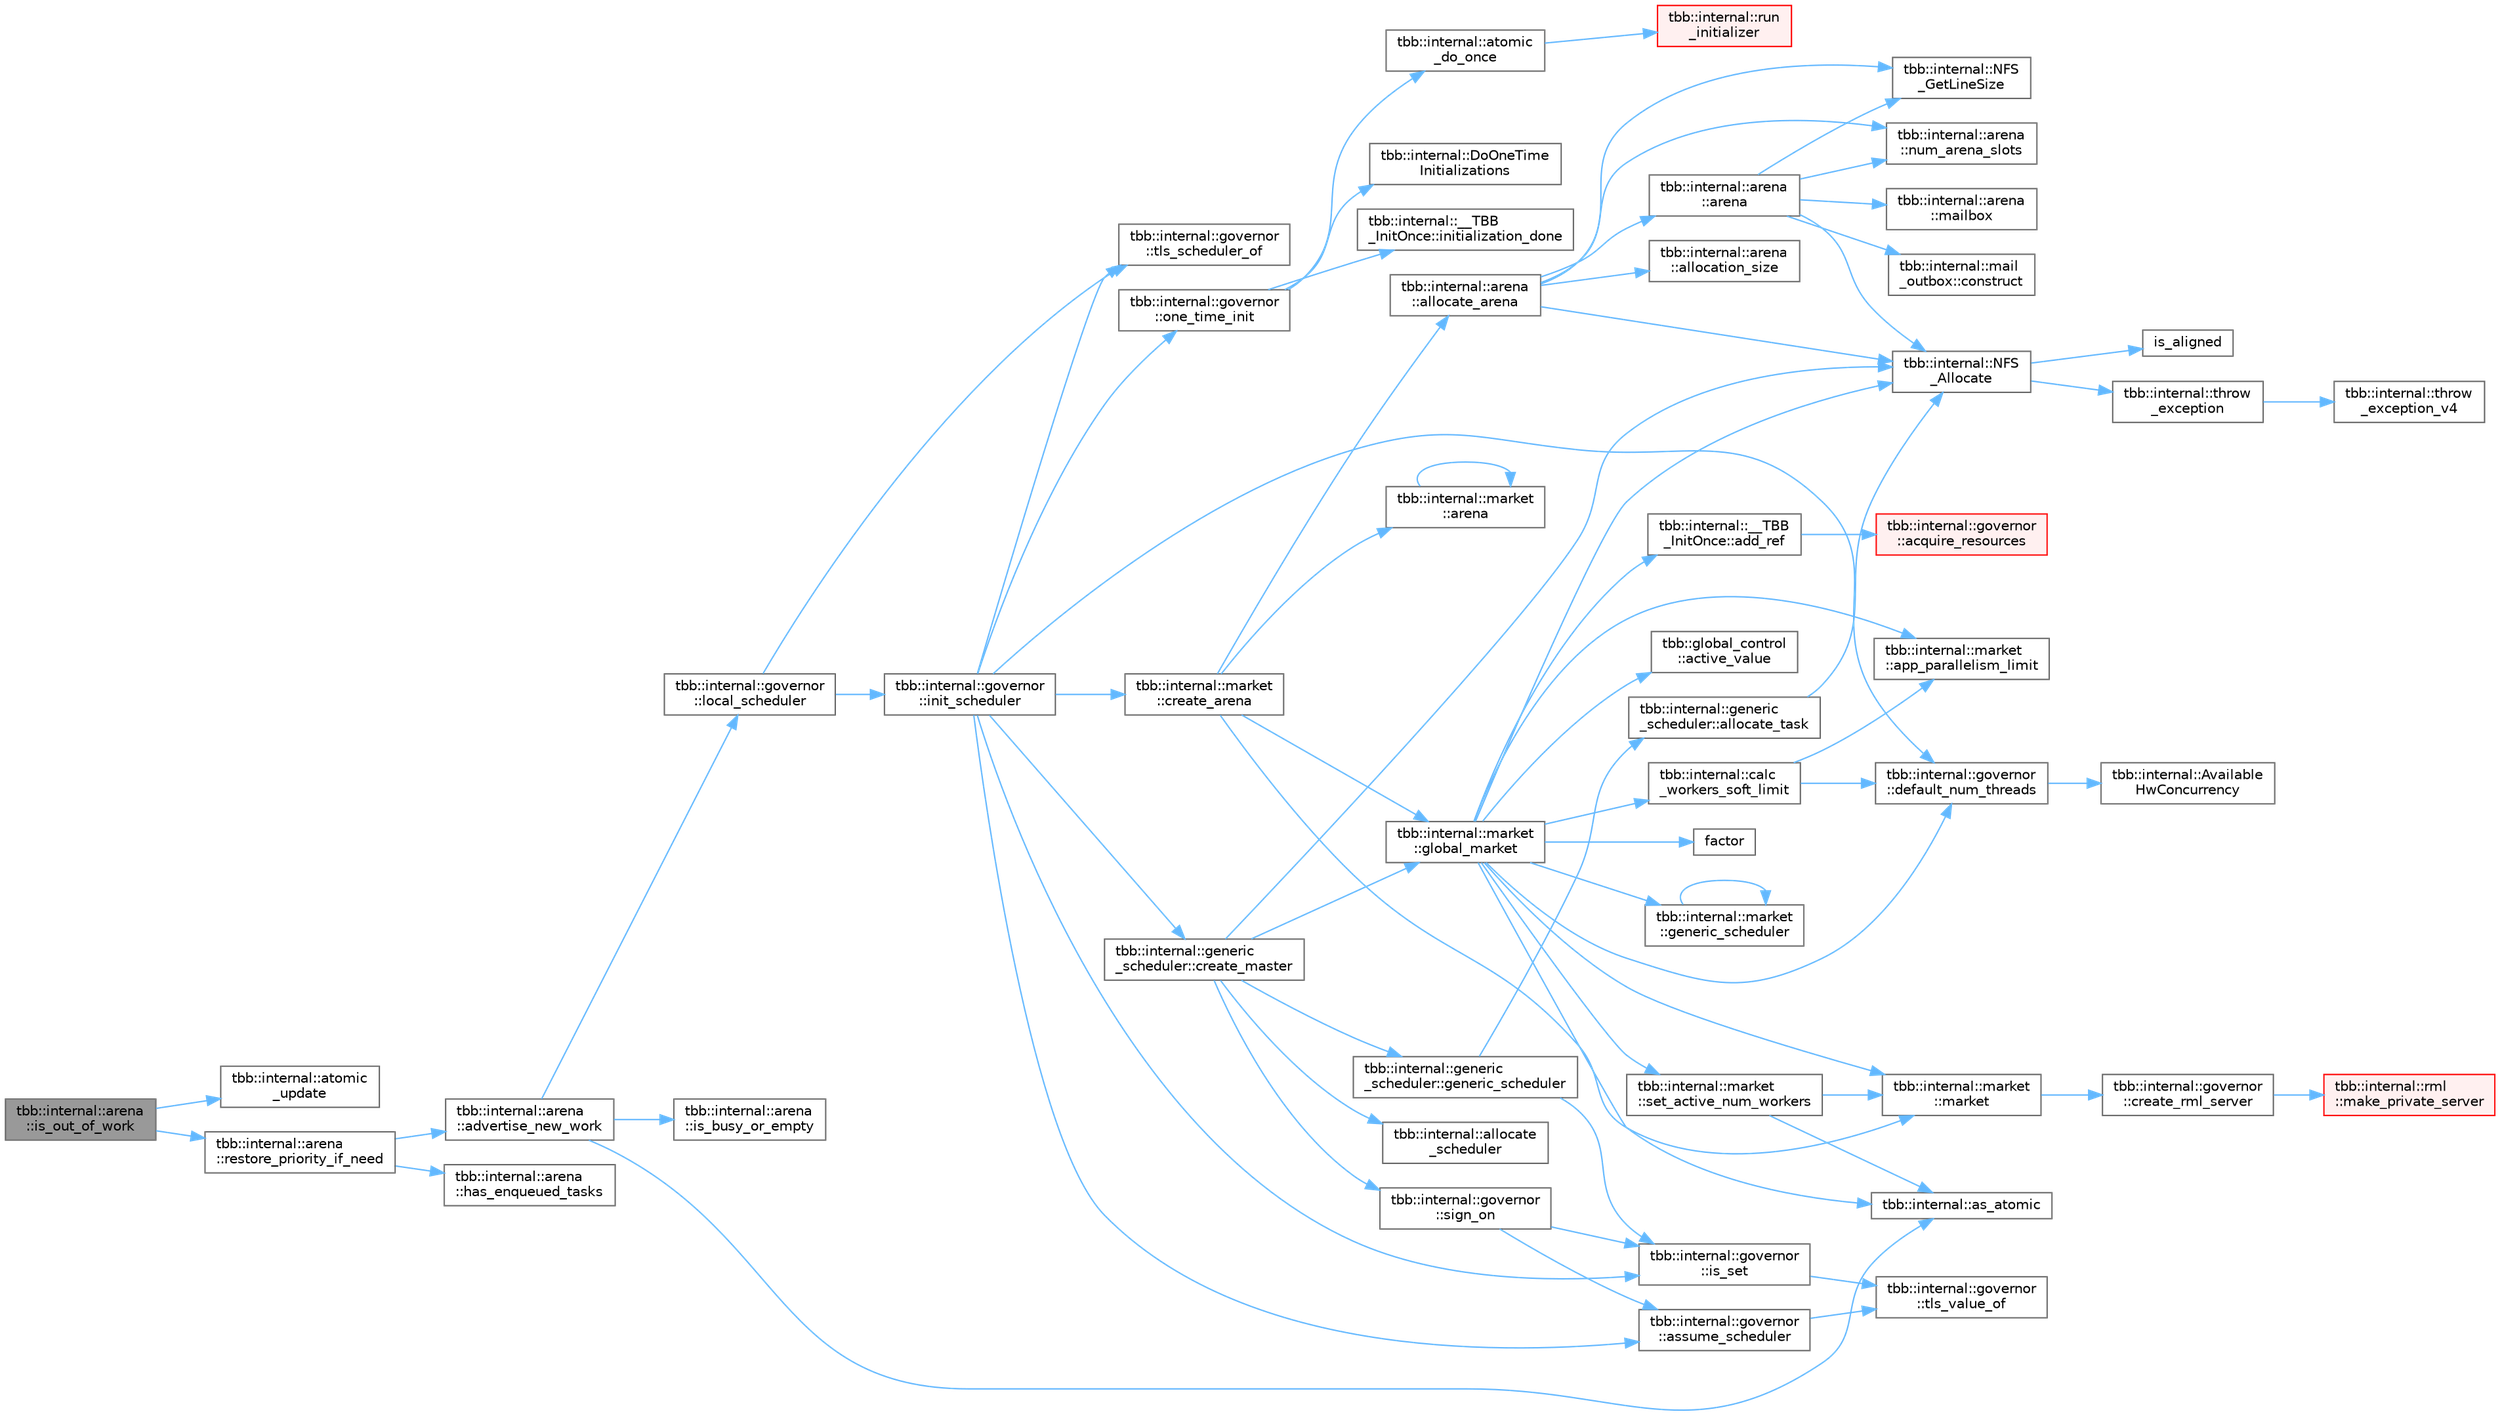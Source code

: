 digraph "tbb::internal::arena::is_out_of_work"
{
 // LATEX_PDF_SIZE
  bgcolor="transparent";
  edge [fontname=Helvetica,fontsize=10,labelfontname=Helvetica,labelfontsize=10];
  node [fontname=Helvetica,fontsize=10,shape=box,height=0.2,width=0.4];
  rankdir="LR";
  Node1 [id="Node000001",label="tbb::internal::arena\l::is_out_of_work",height=0.2,width=0.4,color="gray40", fillcolor="grey60", style="filled", fontcolor="black",tooltip="Check if there is job anywhere in arena."];
  Node1 -> Node2 [id="edge1_Node000001_Node000002",color="steelblue1",style="solid",tooltip=" "];
  Node2 [id="Node000002",label="tbb::internal::atomic\l_update",height=0.2,width=0.4,color="grey40", fillcolor="white", style="filled",URL="$namespacetbb_1_1internal.html#a604bbed40c519a2d6b3fffb3cd68d197",tooltip="Atomically replaces value of dst with newValue if they satisfy condition of compare predicate"];
  Node1 -> Node3 [id="edge2_Node000001_Node000003",color="steelblue1",style="solid",tooltip=" "];
  Node3 [id="Node000003",label="tbb::internal::arena\l::restore_priority_if_need",height=0.2,width=0.4,color="grey40", fillcolor="white", style="filled",URL="$classtbb_1_1internal_1_1arena.html#a33644ebee7b2f7b472fc6fdca10eff2b",tooltip="If enqueued tasks found, restore arena priority and task presence status"];
  Node3 -> Node4 [id="edge3_Node000003_Node000004",color="steelblue1",style="solid",tooltip=" "];
  Node4 [id="Node000004",label="tbb::internal::arena\l::advertise_new_work",height=0.2,width=0.4,color="grey40", fillcolor="white", style="filled",URL="$classtbb_1_1internal_1_1arena.html#a7153d90d34c57f57a5a44495a0c6c30d",tooltip="If necessary, raise a flag that there is new job in arena."];
  Node4 -> Node5 [id="edge4_Node000004_Node000005",color="steelblue1",style="solid",tooltip=" "];
  Node5 [id="Node000005",label="tbb::internal::as_atomic",height=0.2,width=0.4,color="grey40", fillcolor="white", style="filled",URL="$namespacetbb_1_1internal.html#a958f482f9d5f3476ca70610af5336040",tooltip=" "];
  Node4 -> Node6 [id="edge5_Node000004_Node000006",color="steelblue1",style="solid",tooltip=" "];
  Node6 [id="Node000006",label="tbb::internal::arena\l::is_busy_or_empty",height=0.2,width=0.4,color="grey40", fillcolor="white", style="filled",URL="$classtbb_1_1internal_1_1arena.html#a3402230064cf16a79b9b2e9874df4d6f",tooltip="No tasks to steal or snapshot is being taken."];
  Node4 -> Node7 [id="edge6_Node000004_Node000007",color="steelblue1",style="solid",tooltip=" "];
  Node7 [id="Node000007",label="tbb::internal::governor\l::local_scheduler",height=0.2,width=0.4,color="grey40", fillcolor="white", style="filled",URL="$classtbb_1_1internal_1_1governor.html#a3ee947910b77e9ab2f3c02f0d2d63c32",tooltip="Obtain the thread-local instance of the TBB scheduler."];
  Node7 -> Node8 [id="edge7_Node000007_Node000008",color="steelblue1",style="solid",tooltip=" "];
  Node8 [id="Node000008",label="tbb::internal::governor\l::init_scheduler",height=0.2,width=0.4,color="grey40", fillcolor="white", style="filled",URL="$classtbb_1_1internal_1_1governor.html#abf62b8bc4890ad846ff01349f8d46a84",tooltip="Processes scheduler initialization request (possibly nested) in a master thread"];
  Node8 -> Node9 [id="edge8_Node000008_Node000009",color="steelblue1",style="solid",tooltip=" "];
  Node9 [id="Node000009",label="tbb::internal::governor\l::assume_scheduler",height=0.2,width=0.4,color="grey40", fillcolor="white", style="filled",URL="$classtbb_1_1internal_1_1governor.html#abe1de8df4e3ecce96763951ac97540c6",tooltip="Temporarily set TLS slot to the given scheduler"];
  Node9 -> Node10 [id="edge9_Node000009_Node000010",color="steelblue1",style="solid",tooltip=" "];
  Node10 [id="Node000010",label="tbb::internal::governor\l::tls_value_of",height=0.2,width=0.4,color="grey40", fillcolor="white", style="filled",URL="$classtbb_1_1internal_1_1governor.html#a342eb43ff89d1b0da4cb9aa5417b3965",tooltip="Computes the value of the TLS"];
  Node8 -> Node11 [id="edge10_Node000008_Node000011",color="steelblue1",style="solid",tooltip=" "];
  Node11 [id="Node000011",label="tbb::internal::market\l::create_arena",height=0.2,width=0.4,color="grey40", fillcolor="white", style="filled",URL="$classtbb_1_1internal_1_1market.html#aa73a40282b782676f30f27dcde0ea967",tooltip="Creates an arena object"];
  Node11 -> Node12 [id="edge11_Node000011_Node000012",color="steelblue1",style="solid",tooltip=" "];
  Node12 [id="Node000012",label="tbb::internal::arena\l::allocate_arena",height=0.2,width=0.4,color="grey40", fillcolor="white", style="filled",URL="$classtbb_1_1internal_1_1arena.html#ad42305a844f6c9dc93b6d1c8c0302238",tooltip="Allocate an instance of arena."];
  Node12 -> Node13 [id="edge12_Node000012_Node000013",color="steelblue1",style="solid",tooltip=" "];
  Node13 [id="Node000013",label="tbb::internal::arena\l::allocation_size",height=0.2,width=0.4,color="grey40", fillcolor="white", style="filled",URL="$classtbb_1_1internal_1_1arena.html#a88bd4bed45e6ca7bcba05e568717be3b",tooltip=" "];
  Node12 -> Node14 [id="edge13_Node000012_Node000014",color="steelblue1",style="solid",tooltip=" "];
  Node14 [id="Node000014",label="tbb::internal::arena\l::arena",height=0.2,width=0.4,color="grey40", fillcolor="white", style="filled",URL="$classtbb_1_1internal_1_1arena.html#ad3b28deb1fcb30cb533ea7b655819d6b",tooltip="Constructor"];
  Node14 -> Node15 [id="edge14_Node000014_Node000015",color="steelblue1",style="solid",tooltip=" "];
  Node15 [id="Node000015",label="tbb::internal::mail\l_outbox::construct",height=0.2,width=0.4,color="grey40", fillcolor="white", style="filled",URL="$classtbb_1_1internal_1_1mail__outbox.html#af6072a4a688633e6e754cf93f541e2cb",tooltip="Construct *this as a mailbox from zeroed memory."];
  Node14 -> Node16 [id="edge15_Node000014_Node000016",color="steelblue1",style="solid",tooltip=" "];
  Node16 [id="Node000016",label="tbb::internal::arena\l::mailbox",height=0.2,width=0.4,color="grey40", fillcolor="white", style="filled",URL="$classtbb_1_1internal_1_1arena.html#aa0c057046899d3ab934c8aaf66b92673",tooltip="Get reference to mailbox corresponding to given affinity_id."];
  Node14 -> Node17 [id="edge16_Node000014_Node000017",color="steelblue1",style="solid",tooltip=" "];
  Node17 [id="Node000017",label="tbb::internal::NFS\l_Allocate",height=0.2,width=0.4,color="grey40", fillcolor="white", style="filled",URL="$namespacetbb_1_1internal.html#a395611542e21705f49de2a06e2c88f59",tooltip=" "];
  Node17 -> Node18 [id="edge17_Node000017_Node000018",color="steelblue1",style="solid",tooltip=" "];
  Node18 [id="Node000018",label="is_aligned",height=0.2,width=0.4,color="grey40", fillcolor="white", style="filled",URL="$harness_8h.html#a2cd6d606b7a354545b2cdecca67efa44",tooltip=" "];
  Node17 -> Node19 [id="edge18_Node000017_Node000019",color="steelblue1",style="solid",tooltip=" "];
  Node19 [id="Node000019",label="tbb::internal::throw\l_exception",height=0.2,width=0.4,color="grey40", fillcolor="white", style="filled",URL="$namespacetbb_1_1internal.html#a61a681f9fd15fdb055f7725d6416ddf4",tooltip="Versionless convenience wrapper for throw_exception_v4()"];
  Node19 -> Node20 [id="edge19_Node000019_Node000020",color="steelblue1",style="solid",tooltip=" "];
  Node20 [id="Node000020",label="tbb::internal::throw\l_exception_v4",height=0.2,width=0.4,color="grey40", fillcolor="white", style="filled",URL="$namespacetbb_1_1internal.html#adccc1f69ee5a85094eb6a5f9fbac89d7",tooltip="Gathers all throw operators in one place."];
  Node14 -> Node21 [id="edge20_Node000014_Node000021",color="steelblue1",style="solid",tooltip=" "];
  Node21 [id="Node000021",label="tbb::internal::NFS\l_GetLineSize",height=0.2,width=0.4,color="grey40", fillcolor="white", style="filled",URL="$namespacetbb_1_1internal.html#a9694b519576433b7ce9af226bfc7c422",tooltip=" "];
  Node14 -> Node22 [id="edge21_Node000014_Node000022",color="steelblue1",style="solid",tooltip=" "];
  Node22 [id="Node000022",label="tbb::internal::arena\l::num_arena_slots",height=0.2,width=0.4,color="grey40", fillcolor="white", style="filled",URL="$classtbb_1_1internal_1_1arena.html#a315d666efe28ecd0fb6aa70f2da0eb37",tooltip=" "];
  Node12 -> Node17 [id="edge22_Node000012_Node000017",color="steelblue1",style="solid",tooltip=" "];
  Node12 -> Node21 [id="edge23_Node000012_Node000021",color="steelblue1",style="solid",tooltip=" "];
  Node12 -> Node22 [id="edge24_Node000012_Node000022",color="steelblue1",style="solid",tooltip=" "];
  Node11 -> Node23 [id="edge25_Node000011_Node000023",color="steelblue1",style="solid",tooltip=" "];
  Node23 [id="Node000023",label="tbb::internal::market\l::arena",height=0.2,width=0.4,color="grey40", fillcolor="white", style="filled",URL="$classtbb_1_1internal_1_1market.html#adc288c92e3de5dd87e56ab61885cf63e",tooltip=" "];
  Node23 -> Node23 [id="edge26_Node000023_Node000023",color="steelblue1",style="solid",tooltip=" "];
  Node11 -> Node24 [id="edge27_Node000011_Node000024",color="steelblue1",style="solid",tooltip=" "];
  Node24 [id="Node000024",label="tbb::internal::market\l::global_market",height=0.2,width=0.4,color="grey40", fillcolor="white", style="filled",URL="$classtbb_1_1internal_1_1market.html#a08ccaf89d501a9e56912eb5bd624066f",tooltip="Factory method creating new market object"];
  Node24 -> Node25 [id="edge28_Node000024_Node000025",color="steelblue1",style="solid",tooltip=" "];
  Node25 [id="Node000025",label="tbb::global_control\l::active_value",height=0.2,width=0.4,color="grey40", fillcolor="white", style="filled",URL="$classtbb_1_1global__control.html#a8451d931cfc205d896ca2da26fe123ff",tooltip=" "];
  Node24 -> Node26 [id="edge29_Node000024_Node000026",color="steelblue1",style="solid",tooltip=" "];
  Node26 [id="Node000026",label="tbb::internal::__TBB\l_InitOnce::add_ref",height=0.2,width=0.4,color="grey40", fillcolor="white", style="filled",URL="$classtbb_1_1internal_1_1_____t_b_b___init_once.html#aeb552d69cd0db07e0ec3526c22e8899a",tooltip="Add reference to resources. If first reference added, acquire the resources."];
  Node26 -> Node27 [id="edge30_Node000026_Node000027",color="steelblue1",style="solid",tooltip=" "];
  Node27 [id="Node000027",label="tbb::internal::governor\l::acquire_resources",height=0.2,width=0.4,color="red", fillcolor="#FFF0F0", style="filled",URL="$classtbb_1_1internal_1_1governor.html#a70cfd4f010baf396e4cc09a3021b4c19",tooltip="Create key for thread-local storage and initialize RML."];
  Node24 -> Node34 [id="edge31_Node000024_Node000034",color="steelblue1",style="solid",tooltip=" "];
  Node34 [id="Node000034",label="tbb::internal::market\l::app_parallelism_limit",height=0.2,width=0.4,color="grey40", fillcolor="white", style="filled",URL="$classtbb_1_1internal_1_1market.html#a857327e374da8c7bb5c4b529aca05405",tooltip="Reports active parallelism level according to user's settings"];
  Node24 -> Node5 [id="edge32_Node000024_Node000005",color="steelblue1",style="solid",tooltip=" "];
  Node24 -> Node35 [id="edge33_Node000024_Node000035",color="steelblue1",style="solid",tooltip=" "];
  Node35 [id="Node000035",label="tbb::internal::calc\l_workers_soft_limit",height=0.2,width=0.4,color="grey40", fillcolor="white", style="filled",URL="$namespacetbb_1_1internal.html#aa59c19a68c963626ba810d72317f0d18",tooltip=" "];
  Node35 -> Node34 [id="edge34_Node000035_Node000034",color="steelblue1",style="solid",tooltip=" "];
  Node35 -> Node36 [id="edge35_Node000035_Node000036",color="steelblue1",style="solid",tooltip=" "];
  Node36 [id="Node000036",label="tbb::internal::governor\l::default_num_threads",height=0.2,width=0.4,color="grey40", fillcolor="white", style="filled",URL="$classtbb_1_1internal_1_1governor.html#a87ef607c22c347eb97ddafa4384b4f1d",tooltip=" "];
  Node36 -> Node37 [id="edge36_Node000036_Node000037",color="steelblue1",style="solid",tooltip=" "];
  Node37 [id="Node000037",label="tbb::internal::Available\lHwConcurrency",height=0.2,width=0.4,color="grey40", fillcolor="white", style="filled",URL="$namespacetbb_1_1internal.html#a5f583dafcd8d7ffeb10905c4eb509cd9",tooltip="Returns maximal parallelism level supported by the current OS configuration."];
  Node24 -> Node36 [id="edge37_Node000024_Node000036",color="steelblue1",style="solid",tooltip=" "];
  Node24 -> Node38 [id="edge38_Node000024_Node000038",color="steelblue1",style="solid",tooltip=" "];
  Node38 [id="Node000038",label="factor",height=0.2,width=0.4,color="grey40", fillcolor="white", style="filled",URL="$fft_8c.html#a13b942e46c2348d4cfe7bced3e905d1d",tooltip=" "];
  Node24 -> Node39 [id="edge39_Node000024_Node000039",color="steelblue1",style="solid",tooltip=" "];
  Node39 [id="Node000039",label="tbb::internal::market\l::generic_scheduler",height=0.2,width=0.4,color="grey40", fillcolor="white", style="filled",URL="$classtbb_1_1internal_1_1market.html#a9acd4f7b134e3bcd5625ce386ec7db60",tooltip=" "];
  Node39 -> Node39 [id="edge40_Node000039_Node000039",color="steelblue1",style="solid",tooltip=" "];
  Node24 -> Node40 [id="edge41_Node000024_Node000040",color="steelblue1",style="solid",tooltip=" "];
  Node40 [id="Node000040",label="tbb::internal::market\l::market",height=0.2,width=0.4,color="grey40", fillcolor="white", style="filled",URL="$classtbb_1_1internal_1_1market.html#acdbf87ad0efe5f3e224d88ecb2536e93",tooltip="Constructor"];
  Node40 -> Node41 [id="edge42_Node000040_Node000041",color="steelblue1",style="solid",tooltip=" "];
  Node41 [id="Node000041",label="tbb::internal::governor\l::create_rml_server",height=0.2,width=0.4,color="grey40", fillcolor="white", style="filled",URL="$classtbb_1_1internal_1_1governor.html#aec70bdc2a20ee8377a1676dd3b4c843b",tooltip=" "];
  Node41 -> Node42 [id="edge43_Node000041_Node000042",color="steelblue1",style="solid",tooltip=" "];
  Node42 [id="Node000042",label="tbb::internal::rml\l::make_private_server",height=0.2,width=0.4,color="red", fillcolor="#FFF0F0", style="filled",URL="$namespacetbb_1_1internal_1_1rml.html#a8ef19f713537ac8030e4de4a1a3fdf26",tooltip="Factory method called from task.cpp to create a private_server."];
  Node24 -> Node17 [id="edge44_Node000024_Node000017",color="steelblue1",style="solid",tooltip=" "];
  Node24 -> Node44 [id="edge45_Node000024_Node000044",color="steelblue1",style="solid",tooltip=" "];
  Node44 [id="Node000044",label="tbb::internal::market\l::set_active_num_workers",height=0.2,width=0.4,color="grey40", fillcolor="white", style="filled",URL="$classtbb_1_1internal_1_1market.html#a50bb92619e74a81b3f8552ccca139c9f",tooltip="Set number of active workers"];
  Node44 -> Node5 [id="edge46_Node000044_Node000005",color="steelblue1",style="solid",tooltip=" "];
  Node44 -> Node40 [id="edge47_Node000044_Node000040",color="steelblue1",style="solid",tooltip=" "];
  Node11 -> Node40 [id="edge48_Node000011_Node000040",color="steelblue1",style="solid",tooltip=" "];
  Node8 -> Node45 [id="edge49_Node000008_Node000045",color="steelblue1",style="solid",tooltip=" "];
  Node45 [id="Node000045",label="tbb::internal::generic\l_scheduler::create_master",height=0.2,width=0.4,color="grey40", fillcolor="white", style="filled",URL="$classtbb_1_1internal_1_1generic__scheduler.html#ac7fb04a73dbb75dd8db5c9637bfadeae",tooltip="Initialize a scheduler for a master thread."];
  Node45 -> Node46 [id="edge50_Node000045_Node000046",color="steelblue1",style="solid",tooltip=" "];
  Node46 [id="Node000046",label="tbb::internal::allocate\l_scheduler",height=0.2,width=0.4,color="grey40", fillcolor="white", style="filled",URL="$namespacetbb_1_1internal.html#a92d3a8ab5ddffa18bed996f6ae90b614",tooltip=" "];
  Node45 -> Node47 [id="edge51_Node000045_Node000047",color="steelblue1",style="solid",tooltip=" "];
  Node47 [id="Node000047",label="tbb::internal::generic\l_scheduler::generic_scheduler",height=0.2,width=0.4,color="grey40", fillcolor="white", style="filled",URL="$classtbb_1_1internal_1_1generic__scheduler.html#a838f6ccf79d7ee8a55843de2f8004759",tooltip=" "];
  Node47 -> Node48 [id="edge52_Node000047_Node000048",color="steelblue1",style="solid",tooltip=" "];
  Node48 [id="Node000048",label="tbb::internal::generic\l_scheduler::allocate_task",height=0.2,width=0.4,color="grey40", fillcolor="white", style="filled",URL="$classtbb_1_1internal_1_1generic__scheduler.html#aa0d316e9f3063c6b57fa21e0716d4d77",tooltip="Allocate task object, either from the heap or a free list."];
  Node48 -> Node17 [id="edge53_Node000048_Node000017",color="steelblue1",style="solid",tooltip=" "];
  Node47 -> Node29 [id="edge54_Node000047_Node000029",color="steelblue1",style="solid",tooltip=" "];
  Node29 [id="Node000029",label="tbb::internal::governor\l::is_set",height=0.2,width=0.4,color="grey40", fillcolor="white", style="filled",URL="$classtbb_1_1internal_1_1governor.html#a14d4453f34a770b1c983c2ed38570e31",tooltip="Used to check validity of the local scheduler TLS contents."];
  Node29 -> Node10 [id="edge55_Node000029_Node000010",color="steelblue1",style="solid",tooltip=" "];
  Node45 -> Node24 [id="edge56_Node000045_Node000024",color="steelblue1",style="solid",tooltip=" "];
  Node45 -> Node17 [id="edge57_Node000045_Node000017",color="steelblue1",style="solid",tooltip=" "];
  Node45 -> Node49 [id="edge58_Node000045_Node000049",color="steelblue1",style="solid",tooltip=" "];
  Node49 [id="Node000049",label="tbb::internal::governor\l::sign_on",height=0.2,width=0.4,color="grey40", fillcolor="white", style="filled",URL="$classtbb_1_1internal_1_1governor.html#ab6b7ba04ea2b541819b659219fc42ae7",tooltip="Register TBB scheduler instance in thread-local storage."];
  Node49 -> Node9 [id="edge59_Node000049_Node000009",color="steelblue1",style="solid",tooltip=" "];
  Node49 -> Node29 [id="edge60_Node000049_Node000029",color="steelblue1",style="solid",tooltip=" "];
  Node8 -> Node36 [id="edge61_Node000008_Node000036",color="steelblue1",style="solid",tooltip=" "];
  Node8 -> Node29 [id="edge62_Node000008_Node000029",color="steelblue1",style="solid",tooltip=" "];
  Node8 -> Node50 [id="edge63_Node000008_Node000050",color="steelblue1",style="solid",tooltip=" "];
  Node50 [id="Node000050",label="tbb::internal::governor\l::one_time_init",height=0.2,width=0.4,color="grey40", fillcolor="white", style="filled",URL="$classtbb_1_1internal_1_1governor.html#afe9a6e0c86063b682a133234ca3a2f2b",tooltip=" "];
  Node50 -> Node51 [id="edge64_Node000050_Node000051",color="steelblue1",style="solid",tooltip=" "];
  Node51 [id="Node000051",label="tbb::internal::atomic\l_do_once",height=0.2,width=0.4,color="grey40", fillcolor="white", style="filled",URL="$namespacetbb_1_1internal.html#a1082394ca8392ef2aa6795b57a756fa5",tooltip="One-time initialization function"];
  Node51 -> Node52 [id="edge65_Node000051_Node000052",color="steelblue1",style="solid",tooltip=" "];
  Node52 [id="Node000052",label="tbb::internal::run\l_initializer",height=0.2,width=0.4,color="red", fillcolor="#FFF0F0", style="filled",URL="$namespacetbb_1_1internal.html#a4c2293788c0e215e6f6f44ea162b3bc7",tooltip=" "];
  Node50 -> Node54 [id="edge66_Node000050_Node000054",color="steelblue1",style="solid",tooltip=" "];
  Node54 [id="Node000054",label="tbb::internal::DoOneTime\lInitializations",height=0.2,width=0.4,color="grey40", fillcolor="white", style="filled",URL="$namespacetbb_1_1internal.html#a66931f1de2fe17bad8867074cc504825",tooltip="Performs thread-safe lazy one-time general TBB initialization."];
  Node50 -> Node55 [id="edge67_Node000050_Node000055",color="steelblue1",style="solid",tooltip=" "];
  Node55 [id="Node000055",label="tbb::internal::__TBB\l_InitOnce::initialization_done",height=0.2,width=0.4,color="grey40", fillcolor="white", style="filled",URL="$classtbb_1_1internal_1_1_____t_b_b___init_once.html#a3d6e09b5b23edf10600c2ae2e6469659",tooltip=" "];
  Node8 -> Node30 [id="edge68_Node000008_Node000030",color="steelblue1",style="solid",tooltip=" "];
  Node30 [id="Node000030",label="tbb::internal::governor\l::tls_scheduler_of",height=0.2,width=0.4,color="grey40", fillcolor="white", style="filled",URL="$classtbb_1_1internal_1_1governor.html#ac548fe43e4264fc8aa664790ccde3c99",tooltip="Converts TLS value to the scheduler pointer"];
  Node7 -> Node30 [id="edge69_Node000007_Node000030",color="steelblue1",style="solid",tooltip=" "];
  Node3 -> Node56 [id="edge70_Node000003_Node000056",color="steelblue1",style="solid",tooltip=" "];
  Node56 [id="Node000056",label="tbb::internal::arena\l::has_enqueued_tasks",height=0.2,width=0.4,color="grey40", fillcolor="white", style="filled",URL="$classtbb_1_1internal_1_1arena.html#af08a4622c323ad8863e0008af620b28c",tooltip="Check for the presence of enqueued tasks at all priority levels"];
}
